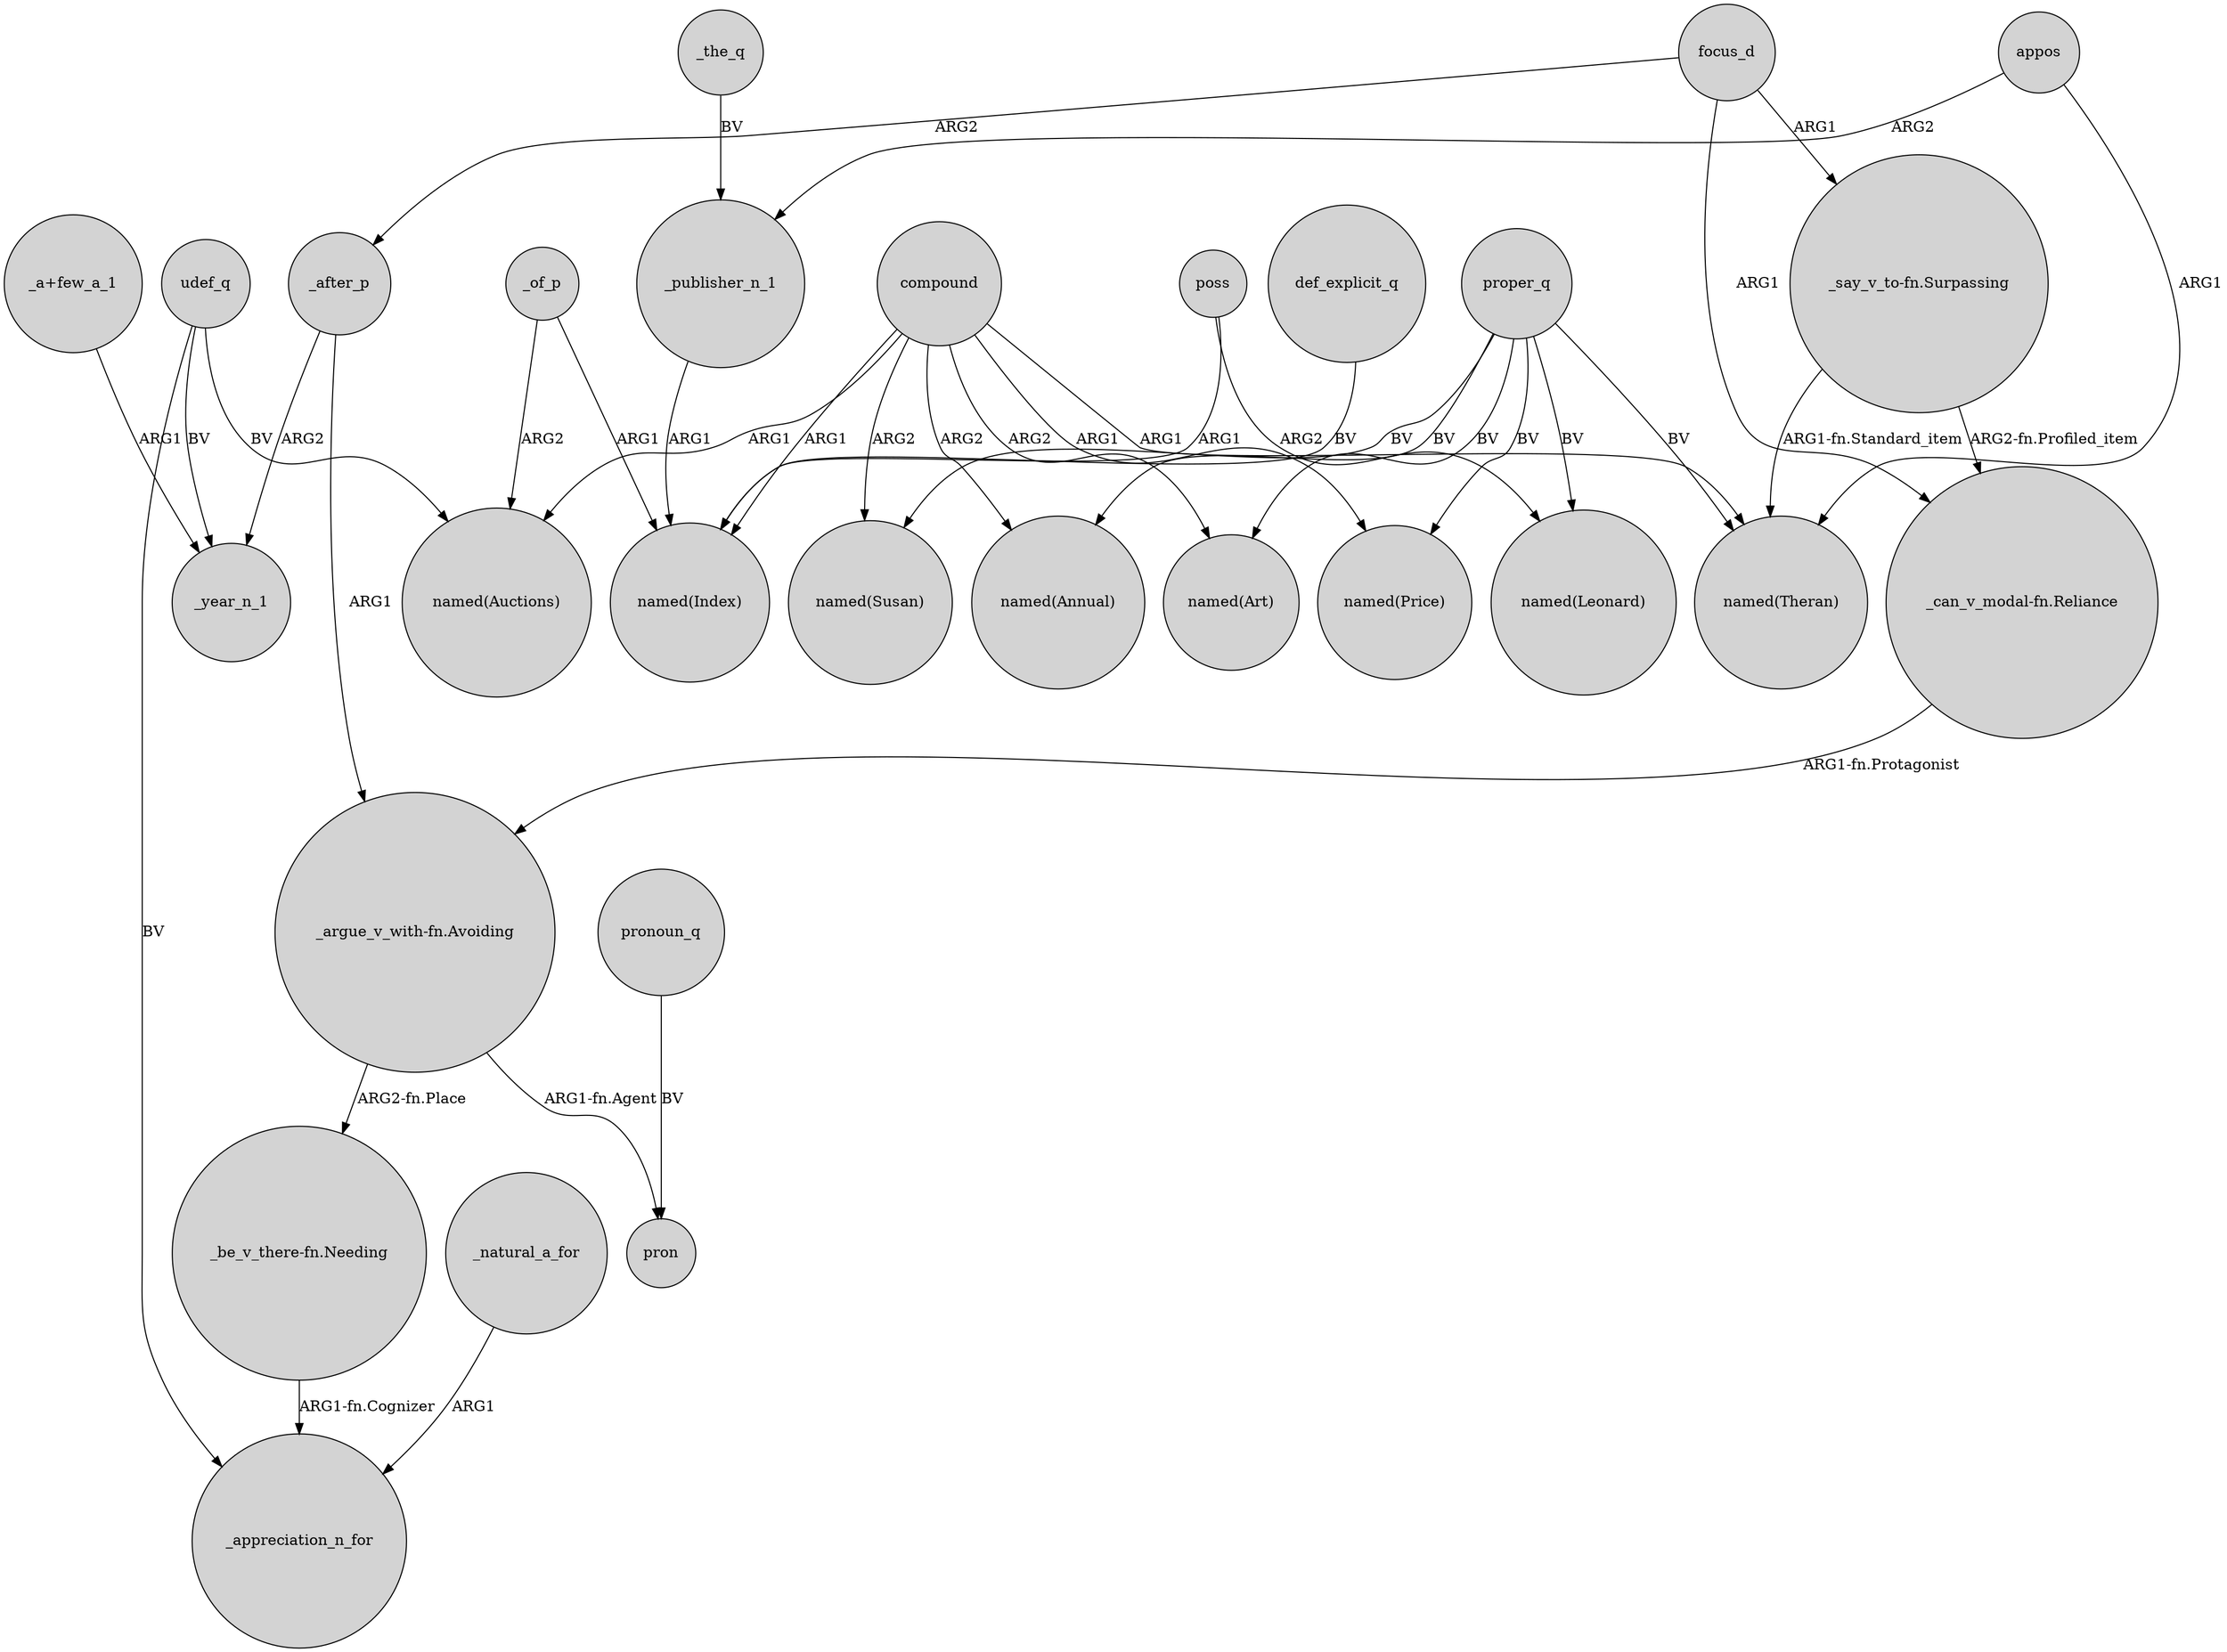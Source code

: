 digraph {
	node [shape=circle style=filled]
	"_a+few_a_1" -> _year_n_1 [label=ARG1]
	proper_q -> "named(Art)" [label=BV]
	_of_p -> "named(Index)" [label=ARG1]
	focus_d -> "_can_v_modal-fn.Reliance" [label=ARG1]
	"_can_v_modal-fn.Reliance" -> "_argue_v_with-fn.Avoiding" [label="ARG1-fn.Protagonist"]
	proper_q -> "named(Annual)" [label=BV]
	compound -> "named(Auctions)" [label=ARG1]
	compound -> "named(Index)" [label=ARG1]
	compound -> "named(Theran)" [label=ARG1]
	"_be_v_there-fn.Needing" -> _appreciation_n_for [label="ARG1-fn.Cognizer"]
	proper_q -> "named(Theran)" [label=BV]
	udef_q -> "named(Auctions)" [label=BV]
	"_say_v_to-fn.Surpassing" -> "_can_v_modal-fn.Reliance" [label="ARG2-fn.Profiled_item"]
	udef_q -> _appreciation_n_for [label=BV]
	_the_q -> _publisher_n_1 [label=BV]
	_after_p -> _year_n_1 [label=ARG2]
	compound -> "named(Art)" [label=ARG2]
	pronoun_q -> pron [label=BV]
	appos -> "named(Theran)" [label=ARG1]
	_natural_a_for -> _appreciation_n_for [label=ARG1]
	_publisher_n_1 -> "named(Index)" [label=ARG1]
	poss -> "named(Leonard)" [label=ARG2]
	compound -> "named(Susan)" [label=ARG2]
	_after_p -> "_argue_v_with-fn.Avoiding" [label=ARG1]
	def_explicit_q -> "named(Index)" [label=BV]
	"_argue_v_with-fn.Avoiding" -> pron [label="ARG1-fn.Agent"]
	proper_q -> "named(Susan)" [label=BV]
	focus_d -> _after_p [label=ARG2]
	"_say_v_to-fn.Surpassing" -> "named(Theran)" [label="ARG1-fn.Standard_item"]
	poss -> "named(Index)" [label=ARG1]
	focus_d -> "_say_v_to-fn.Surpassing" [label=ARG1]
	udef_q -> _year_n_1 [label=BV]
	proper_q -> "named(Leonard)" [label=BV]
	compound -> "named(Price)" [label=ARG1]
	_of_p -> "named(Auctions)" [label=ARG2]
	"_argue_v_with-fn.Avoiding" -> "_be_v_there-fn.Needing" [label="ARG2-fn.Place"]
	compound -> "named(Annual)" [label=ARG2]
	proper_q -> "named(Price)" [label=BV]
	appos -> _publisher_n_1 [label=ARG2]
}
